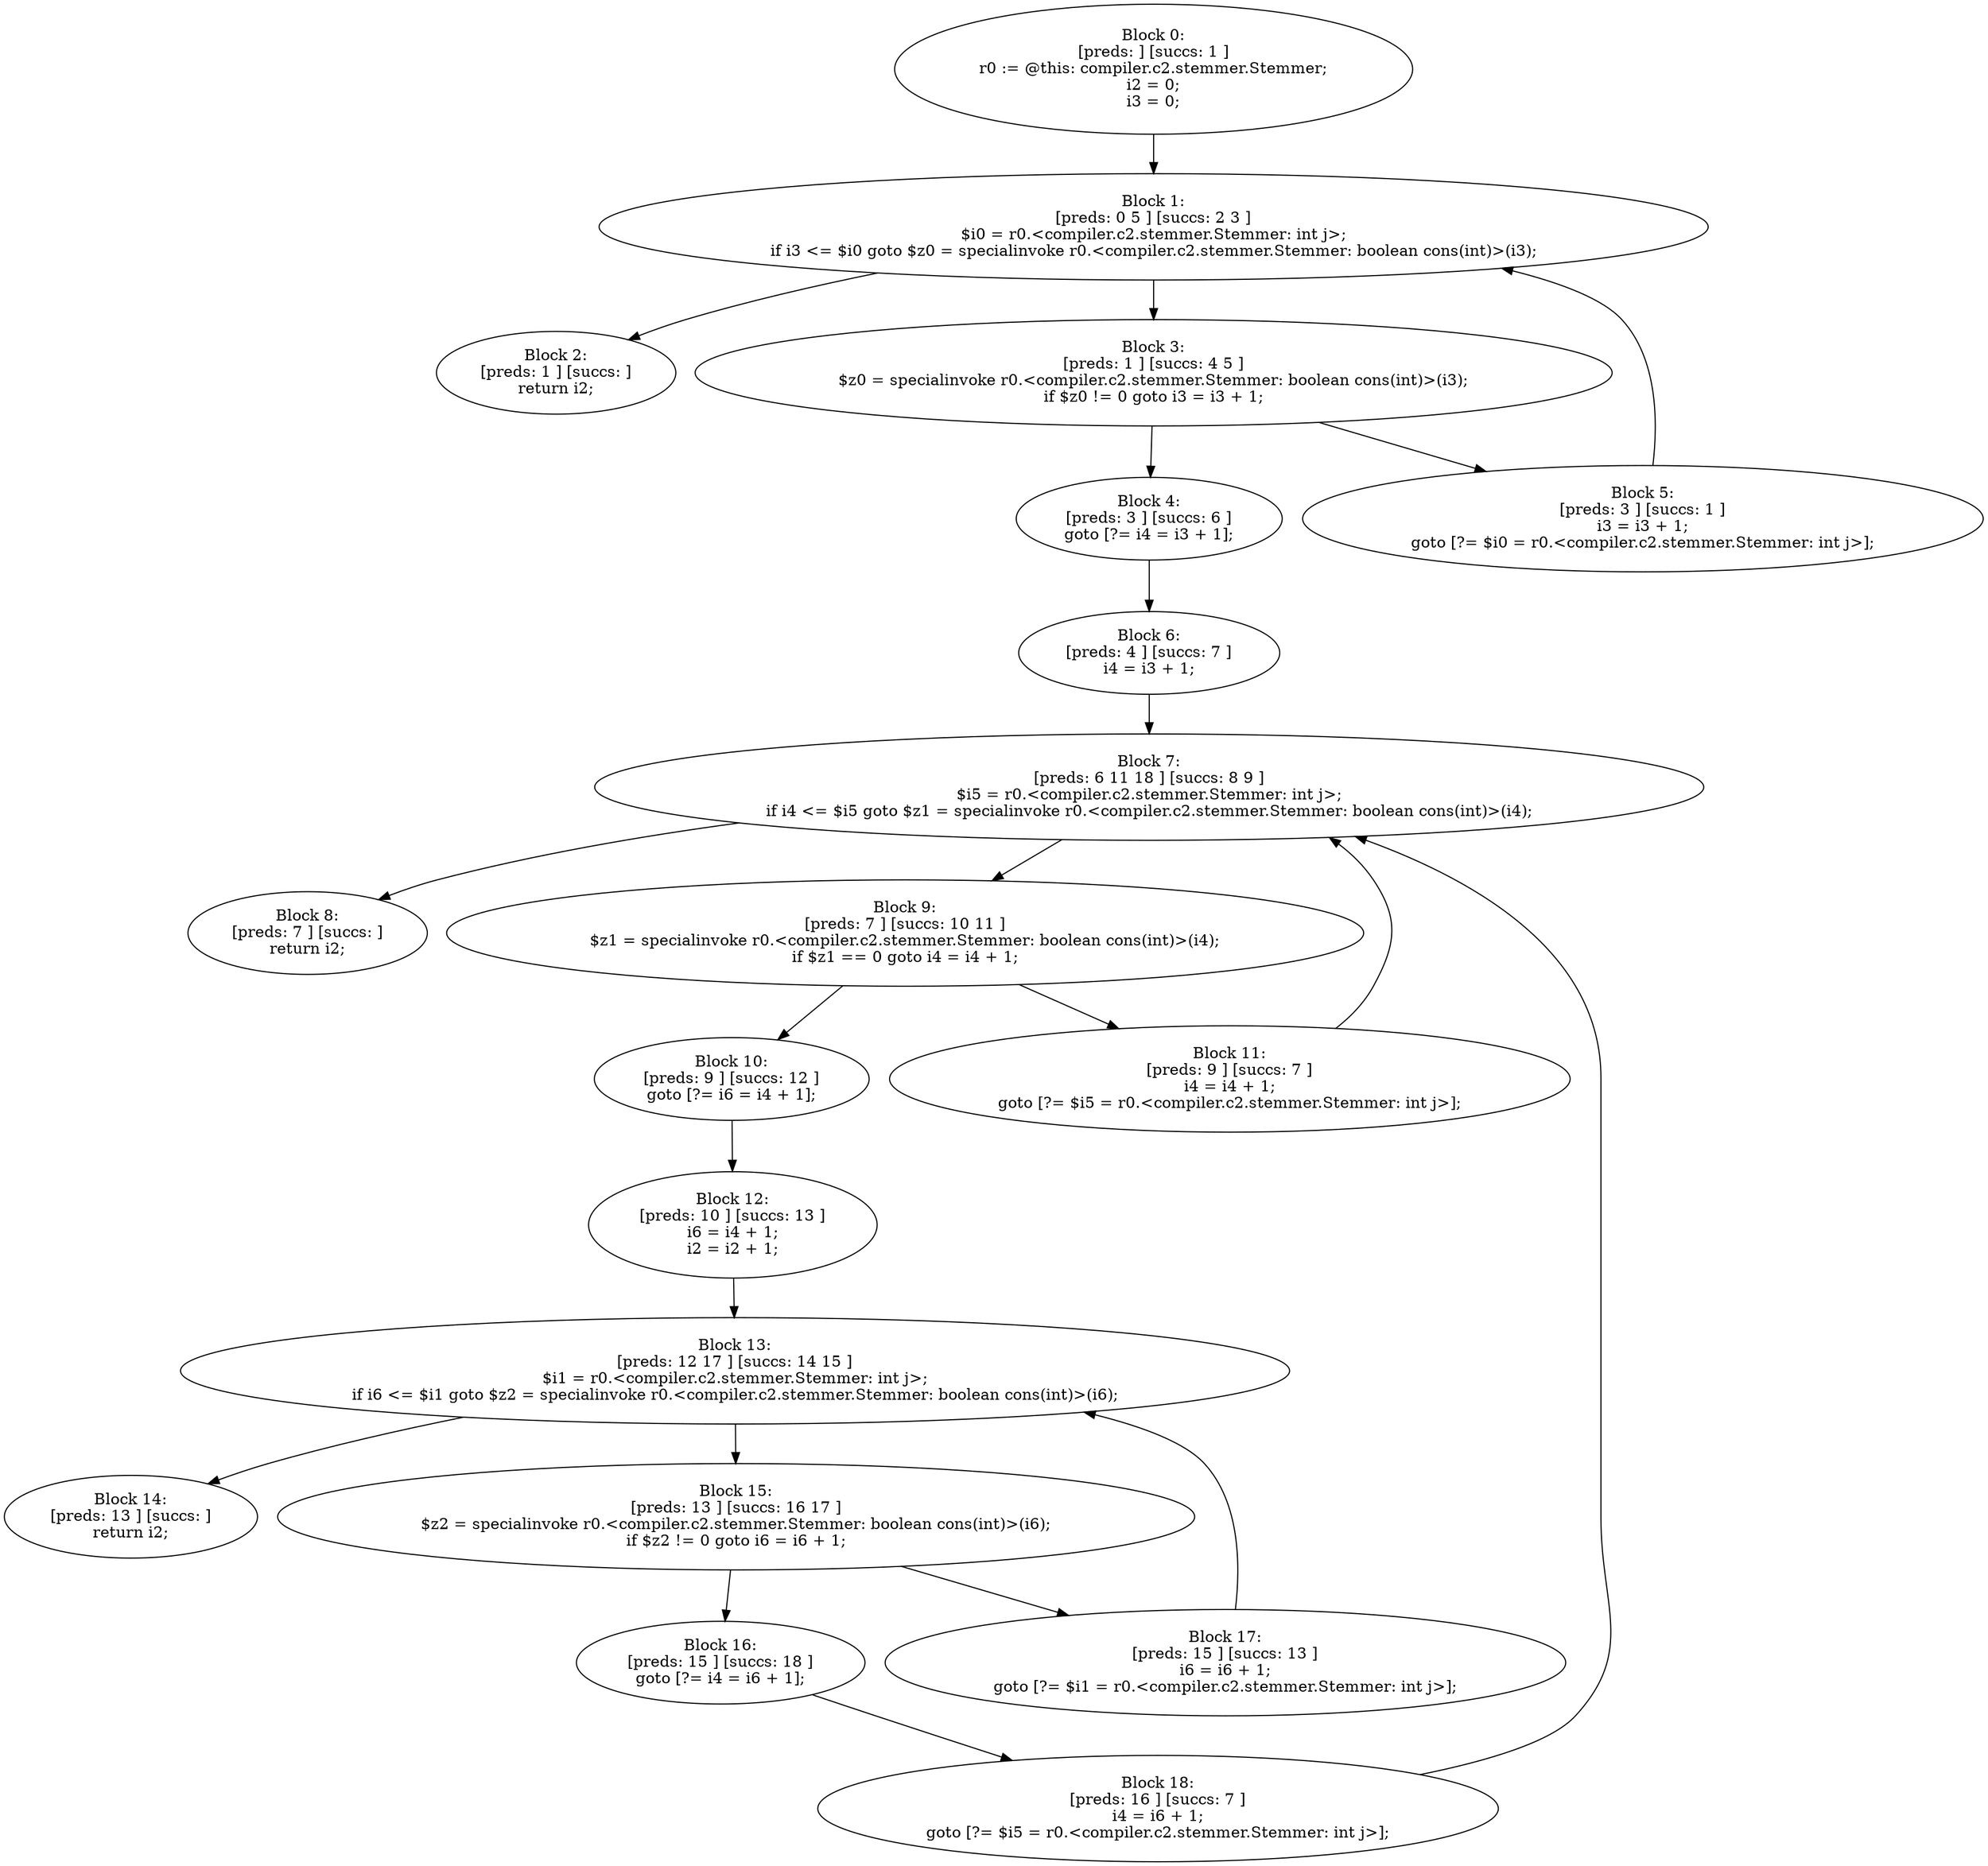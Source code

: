 digraph "unitGraph" {
    "Block 0:
[preds: ] [succs: 1 ]
r0 := @this: compiler.c2.stemmer.Stemmer;
i2 = 0;
i3 = 0;
"
    "Block 1:
[preds: 0 5 ] [succs: 2 3 ]
$i0 = r0.<compiler.c2.stemmer.Stemmer: int j>;
if i3 <= $i0 goto $z0 = specialinvoke r0.<compiler.c2.stemmer.Stemmer: boolean cons(int)>(i3);
"
    "Block 2:
[preds: 1 ] [succs: ]
return i2;
"
    "Block 3:
[preds: 1 ] [succs: 4 5 ]
$z0 = specialinvoke r0.<compiler.c2.stemmer.Stemmer: boolean cons(int)>(i3);
if $z0 != 0 goto i3 = i3 + 1;
"
    "Block 4:
[preds: 3 ] [succs: 6 ]
goto [?= i4 = i3 + 1];
"
    "Block 5:
[preds: 3 ] [succs: 1 ]
i3 = i3 + 1;
goto [?= $i0 = r0.<compiler.c2.stemmer.Stemmer: int j>];
"
    "Block 6:
[preds: 4 ] [succs: 7 ]
i4 = i3 + 1;
"
    "Block 7:
[preds: 6 11 18 ] [succs: 8 9 ]
$i5 = r0.<compiler.c2.stemmer.Stemmer: int j>;
if i4 <= $i5 goto $z1 = specialinvoke r0.<compiler.c2.stemmer.Stemmer: boolean cons(int)>(i4);
"
    "Block 8:
[preds: 7 ] [succs: ]
return i2;
"
    "Block 9:
[preds: 7 ] [succs: 10 11 ]
$z1 = specialinvoke r0.<compiler.c2.stemmer.Stemmer: boolean cons(int)>(i4);
if $z1 == 0 goto i4 = i4 + 1;
"
    "Block 10:
[preds: 9 ] [succs: 12 ]
goto [?= i6 = i4 + 1];
"
    "Block 11:
[preds: 9 ] [succs: 7 ]
i4 = i4 + 1;
goto [?= $i5 = r0.<compiler.c2.stemmer.Stemmer: int j>];
"
    "Block 12:
[preds: 10 ] [succs: 13 ]
i6 = i4 + 1;
i2 = i2 + 1;
"
    "Block 13:
[preds: 12 17 ] [succs: 14 15 ]
$i1 = r0.<compiler.c2.stemmer.Stemmer: int j>;
if i6 <= $i1 goto $z2 = specialinvoke r0.<compiler.c2.stemmer.Stemmer: boolean cons(int)>(i6);
"
    "Block 14:
[preds: 13 ] [succs: ]
return i2;
"
    "Block 15:
[preds: 13 ] [succs: 16 17 ]
$z2 = specialinvoke r0.<compiler.c2.stemmer.Stemmer: boolean cons(int)>(i6);
if $z2 != 0 goto i6 = i6 + 1;
"
    "Block 16:
[preds: 15 ] [succs: 18 ]
goto [?= i4 = i6 + 1];
"
    "Block 17:
[preds: 15 ] [succs: 13 ]
i6 = i6 + 1;
goto [?= $i1 = r0.<compiler.c2.stemmer.Stemmer: int j>];
"
    "Block 18:
[preds: 16 ] [succs: 7 ]
i4 = i6 + 1;
goto [?= $i5 = r0.<compiler.c2.stemmer.Stemmer: int j>];
"
    "Block 0:
[preds: ] [succs: 1 ]
r0 := @this: compiler.c2.stemmer.Stemmer;
i2 = 0;
i3 = 0;
"->"Block 1:
[preds: 0 5 ] [succs: 2 3 ]
$i0 = r0.<compiler.c2.stemmer.Stemmer: int j>;
if i3 <= $i0 goto $z0 = specialinvoke r0.<compiler.c2.stemmer.Stemmer: boolean cons(int)>(i3);
";
    "Block 1:
[preds: 0 5 ] [succs: 2 3 ]
$i0 = r0.<compiler.c2.stemmer.Stemmer: int j>;
if i3 <= $i0 goto $z0 = specialinvoke r0.<compiler.c2.stemmer.Stemmer: boolean cons(int)>(i3);
"->"Block 2:
[preds: 1 ] [succs: ]
return i2;
";
    "Block 1:
[preds: 0 5 ] [succs: 2 3 ]
$i0 = r0.<compiler.c2.stemmer.Stemmer: int j>;
if i3 <= $i0 goto $z0 = specialinvoke r0.<compiler.c2.stemmer.Stemmer: boolean cons(int)>(i3);
"->"Block 3:
[preds: 1 ] [succs: 4 5 ]
$z0 = specialinvoke r0.<compiler.c2.stemmer.Stemmer: boolean cons(int)>(i3);
if $z0 != 0 goto i3 = i3 + 1;
";
    "Block 3:
[preds: 1 ] [succs: 4 5 ]
$z0 = specialinvoke r0.<compiler.c2.stemmer.Stemmer: boolean cons(int)>(i3);
if $z0 != 0 goto i3 = i3 + 1;
"->"Block 4:
[preds: 3 ] [succs: 6 ]
goto [?= i4 = i3 + 1];
";
    "Block 3:
[preds: 1 ] [succs: 4 5 ]
$z0 = specialinvoke r0.<compiler.c2.stemmer.Stemmer: boolean cons(int)>(i3);
if $z0 != 0 goto i3 = i3 + 1;
"->"Block 5:
[preds: 3 ] [succs: 1 ]
i3 = i3 + 1;
goto [?= $i0 = r0.<compiler.c2.stemmer.Stemmer: int j>];
";
    "Block 4:
[preds: 3 ] [succs: 6 ]
goto [?= i4 = i3 + 1];
"->"Block 6:
[preds: 4 ] [succs: 7 ]
i4 = i3 + 1;
";
    "Block 5:
[preds: 3 ] [succs: 1 ]
i3 = i3 + 1;
goto [?= $i0 = r0.<compiler.c2.stemmer.Stemmer: int j>];
"->"Block 1:
[preds: 0 5 ] [succs: 2 3 ]
$i0 = r0.<compiler.c2.stemmer.Stemmer: int j>;
if i3 <= $i0 goto $z0 = specialinvoke r0.<compiler.c2.stemmer.Stemmer: boolean cons(int)>(i3);
";
    "Block 6:
[preds: 4 ] [succs: 7 ]
i4 = i3 + 1;
"->"Block 7:
[preds: 6 11 18 ] [succs: 8 9 ]
$i5 = r0.<compiler.c2.stemmer.Stemmer: int j>;
if i4 <= $i5 goto $z1 = specialinvoke r0.<compiler.c2.stemmer.Stemmer: boolean cons(int)>(i4);
";
    "Block 7:
[preds: 6 11 18 ] [succs: 8 9 ]
$i5 = r0.<compiler.c2.stemmer.Stemmer: int j>;
if i4 <= $i5 goto $z1 = specialinvoke r0.<compiler.c2.stemmer.Stemmer: boolean cons(int)>(i4);
"->"Block 8:
[preds: 7 ] [succs: ]
return i2;
";
    "Block 7:
[preds: 6 11 18 ] [succs: 8 9 ]
$i5 = r0.<compiler.c2.stemmer.Stemmer: int j>;
if i4 <= $i5 goto $z1 = specialinvoke r0.<compiler.c2.stemmer.Stemmer: boolean cons(int)>(i4);
"->"Block 9:
[preds: 7 ] [succs: 10 11 ]
$z1 = specialinvoke r0.<compiler.c2.stemmer.Stemmer: boolean cons(int)>(i4);
if $z1 == 0 goto i4 = i4 + 1;
";
    "Block 9:
[preds: 7 ] [succs: 10 11 ]
$z1 = specialinvoke r0.<compiler.c2.stemmer.Stemmer: boolean cons(int)>(i4);
if $z1 == 0 goto i4 = i4 + 1;
"->"Block 10:
[preds: 9 ] [succs: 12 ]
goto [?= i6 = i4 + 1];
";
    "Block 9:
[preds: 7 ] [succs: 10 11 ]
$z1 = specialinvoke r0.<compiler.c2.stemmer.Stemmer: boolean cons(int)>(i4);
if $z1 == 0 goto i4 = i4 + 1;
"->"Block 11:
[preds: 9 ] [succs: 7 ]
i4 = i4 + 1;
goto [?= $i5 = r0.<compiler.c2.stemmer.Stemmer: int j>];
";
    "Block 10:
[preds: 9 ] [succs: 12 ]
goto [?= i6 = i4 + 1];
"->"Block 12:
[preds: 10 ] [succs: 13 ]
i6 = i4 + 1;
i2 = i2 + 1;
";
    "Block 11:
[preds: 9 ] [succs: 7 ]
i4 = i4 + 1;
goto [?= $i5 = r0.<compiler.c2.stemmer.Stemmer: int j>];
"->"Block 7:
[preds: 6 11 18 ] [succs: 8 9 ]
$i5 = r0.<compiler.c2.stemmer.Stemmer: int j>;
if i4 <= $i5 goto $z1 = specialinvoke r0.<compiler.c2.stemmer.Stemmer: boolean cons(int)>(i4);
";
    "Block 12:
[preds: 10 ] [succs: 13 ]
i6 = i4 + 1;
i2 = i2 + 1;
"->"Block 13:
[preds: 12 17 ] [succs: 14 15 ]
$i1 = r0.<compiler.c2.stemmer.Stemmer: int j>;
if i6 <= $i1 goto $z2 = specialinvoke r0.<compiler.c2.stemmer.Stemmer: boolean cons(int)>(i6);
";
    "Block 13:
[preds: 12 17 ] [succs: 14 15 ]
$i1 = r0.<compiler.c2.stemmer.Stemmer: int j>;
if i6 <= $i1 goto $z2 = specialinvoke r0.<compiler.c2.stemmer.Stemmer: boolean cons(int)>(i6);
"->"Block 14:
[preds: 13 ] [succs: ]
return i2;
";
    "Block 13:
[preds: 12 17 ] [succs: 14 15 ]
$i1 = r0.<compiler.c2.stemmer.Stemmer: int j>;
if i6 <= $i1 goto $z2 = specialinvoke r0.<compiler.c2.stemmer.Stemmer: boolean cons(int)>(i6);
"->"Block 15:
[preds: 13 ] [succs: 16 17 ]
$z2 = specialinvoke r0.<compiler.c2.stemmer.Stemmer: boolean cons(int)>(i6);
if $z2 != 0 goto i6 = i6 + 1;
";
    "Block 15:
[preds: 13 ] [succs: 16 17 ]
$z2 = specialinvoke r0.<compiler.c2.stemmer.Stemmer: boolean cons(int)>(i6);
if $z2 != 0 goto i6 = i6 + 1;
"->"Block 16:
[preds: 15 ] [succs: 18 ]
goto [?= i4 = i6 + 1];
";
    "Block 15:
[preds: 13 ] [succs: 16 17 ]
$z2 = specialinvoke r0.<compiler.c2.stemmer.Stemmer: boolean cons(int)>(i6);
if $z2 != 0 goto i6 = i6 + 1;
"->"Block 17:
[preds: 15 ] [succs: 13 ]
i6 = i6 + 1;
goto [?= $i1 = r0.<compiler.c2.stemmer.Stemmer: int j>];
";
    "Block 16:
[preds: 15 ] [succs: 18 ]
goto [?= i4 = i6 + 1];
"->"Block 18:
[preds: 16 ] [succs: 7 ]
i4 = i6 + 1;
goto [?= $i5 = r0.<compiler.c2.stemmer.Stemmer: int j>];
";
    "Block 17:
[preds: 15 ] [succs: 13 ]
i6 = i6 + 1;
goto [?= $i1 = r0.<compiler.c2.stemmer.Stemmer: int j>];
"->"Block 13:
[preds: 12 17 ] [succs: 14 15 ]
$i1 = r0.<compiler.c2.stemmer.Stemmer: int j>;
if i6 <= $i1 goto $z2 = specialinvoke r0.<compiler.c2.stemmer.Stemmer: boolean cons(int)>(i6);
";
    "Block 18:
[preds: 16 ] [succs: 7 ]
i4 = i6 + 1;
goto [?= $i5 = r0.<compiler.c2.stemmer.Stemmer: int j>];
"->"Block 7:
[preds: 6 11 18 ] [succs: 8 9 ]
$i5 = r0.<compiler.c2.stemmer.Stemmer: int j>;
if i4 <= $i5 goto $z1 = specialinvoke r0.<compiler.c2.stemmer.Stemmer: boolean cons(int)>(i4);
";
}

